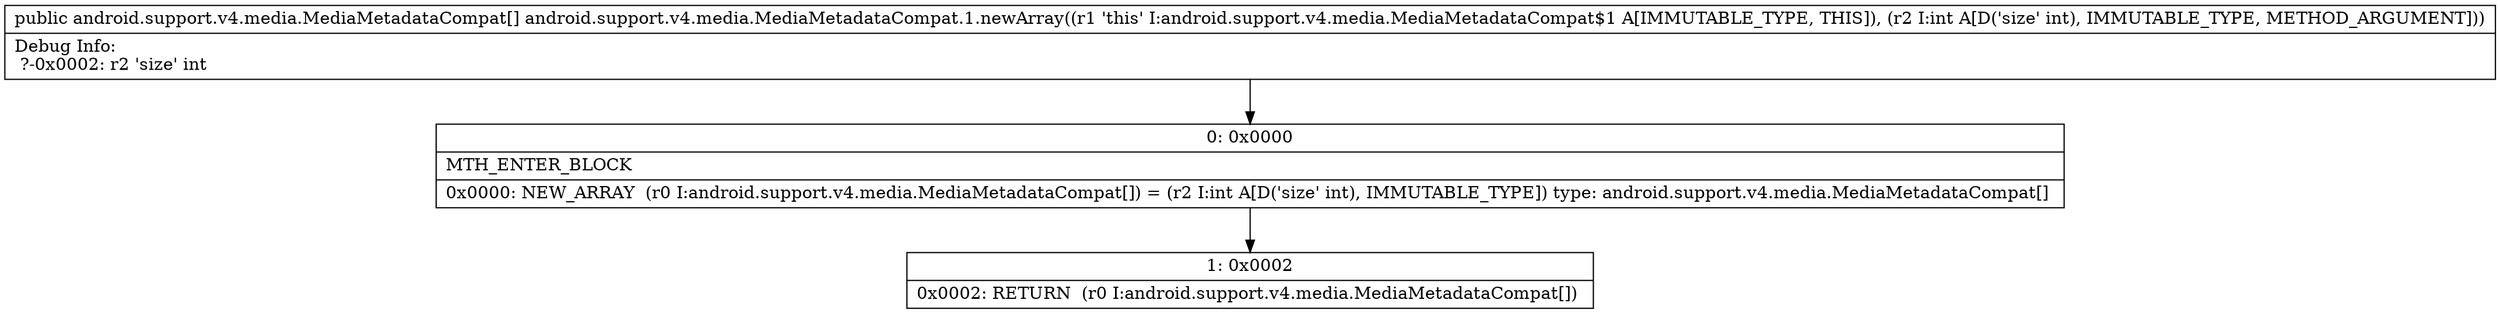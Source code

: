 digraph "CFG forandroid.support.v4.media.MediaMetadataCompat.1.newArray(I)[Landroid\/support\/v4\/media\/MediaMetadataCompat;" {
Node_0 [shape=record,label="{0\:\ 0x0000|MTH_ENTER_BLOCK\l|0x0000: NEW_ARRAY  (r0 I:android.support.v4.media.MediaMetadataCompat[]) = (r2 I:int A[D('size' int), IMMUTABLE_TYPE]) type: android.support.v4.media.MediaMetadataCompat[] \l}"];
Node_1 [shape=record,label="{1\:\ 0x0002|0x0002: RETURN  (r0 I:android.support.v4.media.MediaMetadataCompat[]) \l}"];
MethodNode[shape=record,label="{public android.support.v4.media.MediaMetadataCompat[] android.support.v4.media.MediaMetadataCompat.1.newArray((r1 'this' I:android.support.v4.media.MediaMetadataCompat$1 A[IMMUTABLE_TYPE, THIS]), (r2 I:int A[D('size' int), IMMUTABLE_TYPE, METHOD_ARGUMENT]))  | Debug Info:\l  ?\-0x0002: r2 'size' int\l}"];
MethodNode -> Node_0;
Node_0 -> Node_1;
}

